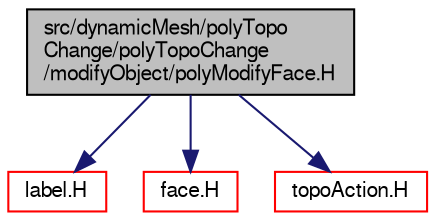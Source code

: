 digraph "src/dynamicMesh/polyTopoChange/polyTopoChange/modifyObject/polyModifyFace.H"
{
  bgcolor="transparent";
  edge [fontname="FreeSans",fontsize="10",labelfontname="FreeSans",labelfontsize="10"];
  node [fontname="FreeSans",fontsize="10",shape=record];
  Node0 [label="src/dynamicMesh/polyTopo\lChange/polyTopoChange\l/modifyObject/polyModifyFace.H",height=0.2,width=0.4,color="black", fillcolor="grey75", style="filled", fontcolor="black"];
  Node0 -> Node1 [color="midnightblue",fontsize="10",style="solid",fontname="FreeSans"];
  Node1 [label="label.H",height=0.2,width=0.4,color="red",URL="$a12371.html"];
  Node0 -> Node7 [color="midnightblue",fontsize="10",style="solid",fontname="FreeSans"];
  Node7 [label="face.H",height=0.2,width=0.4,color="red",URL="$a11321.html"];
  Node0 -> Node144 [color="midnightblue",fontsize="10",style="solid",fontname="FreeSans"];
  Node144 [label="topoAction.H",height=0.2,width=0.4,color="red",URL="$a00821.html"];
}
